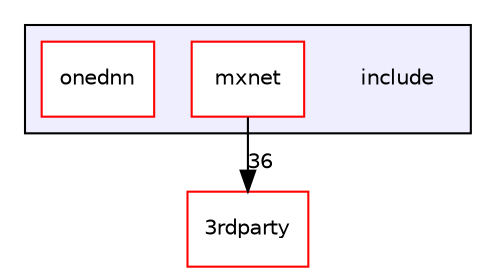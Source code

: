digraph "/work/mxnet/include" {
  compound=true
  node [ fontsize="10", fontname="Helvetica"];
  edge [ labelfontsize="10", labelfontname="Helvetica"];
  subgraph clusterdir_d44c64559bbebec7f509842c48db8b23 {
    graph [ bgcolor="#eeeeff", pencolor="black", label="" URL="dir_d44c64559bbebec7f509842c48db8b23.html"];
    dir_d44c64559bbebec7f509842c48db8b23 [shape=plaintext label="include"];
    dir_1143c7affb9ebd026cb6818dd282def7 [shape=box label="mxnet" color="red" fillcolor="white" style="filled" URL="dir_1143c7affb9ebd026cb6818dd282def7.html"];
    dir_8322d03a9084af5057e45682bd115605 [shape=box label="onednn" color="red" fillcolor="white" style="filled" URL="dir_8322d03a9084af5057e45682bd115605.html"];
  }
  dir_8cab8f464681f7cc51cee77e79a434cd [shape=box label="3rdparty" fillcolor="white" style="filled" color="red" URL="dir_8cab8f464681f7cc51cee77e79a434cd.html"];
  dir_1143c7affb9ebd026cb6818dd282def7->dir_8cab8f464681f7cc51cee77e79a434cd [headlabel="36", labeldistance=1.5 headhref="dir_000010_000000.html"];
}
